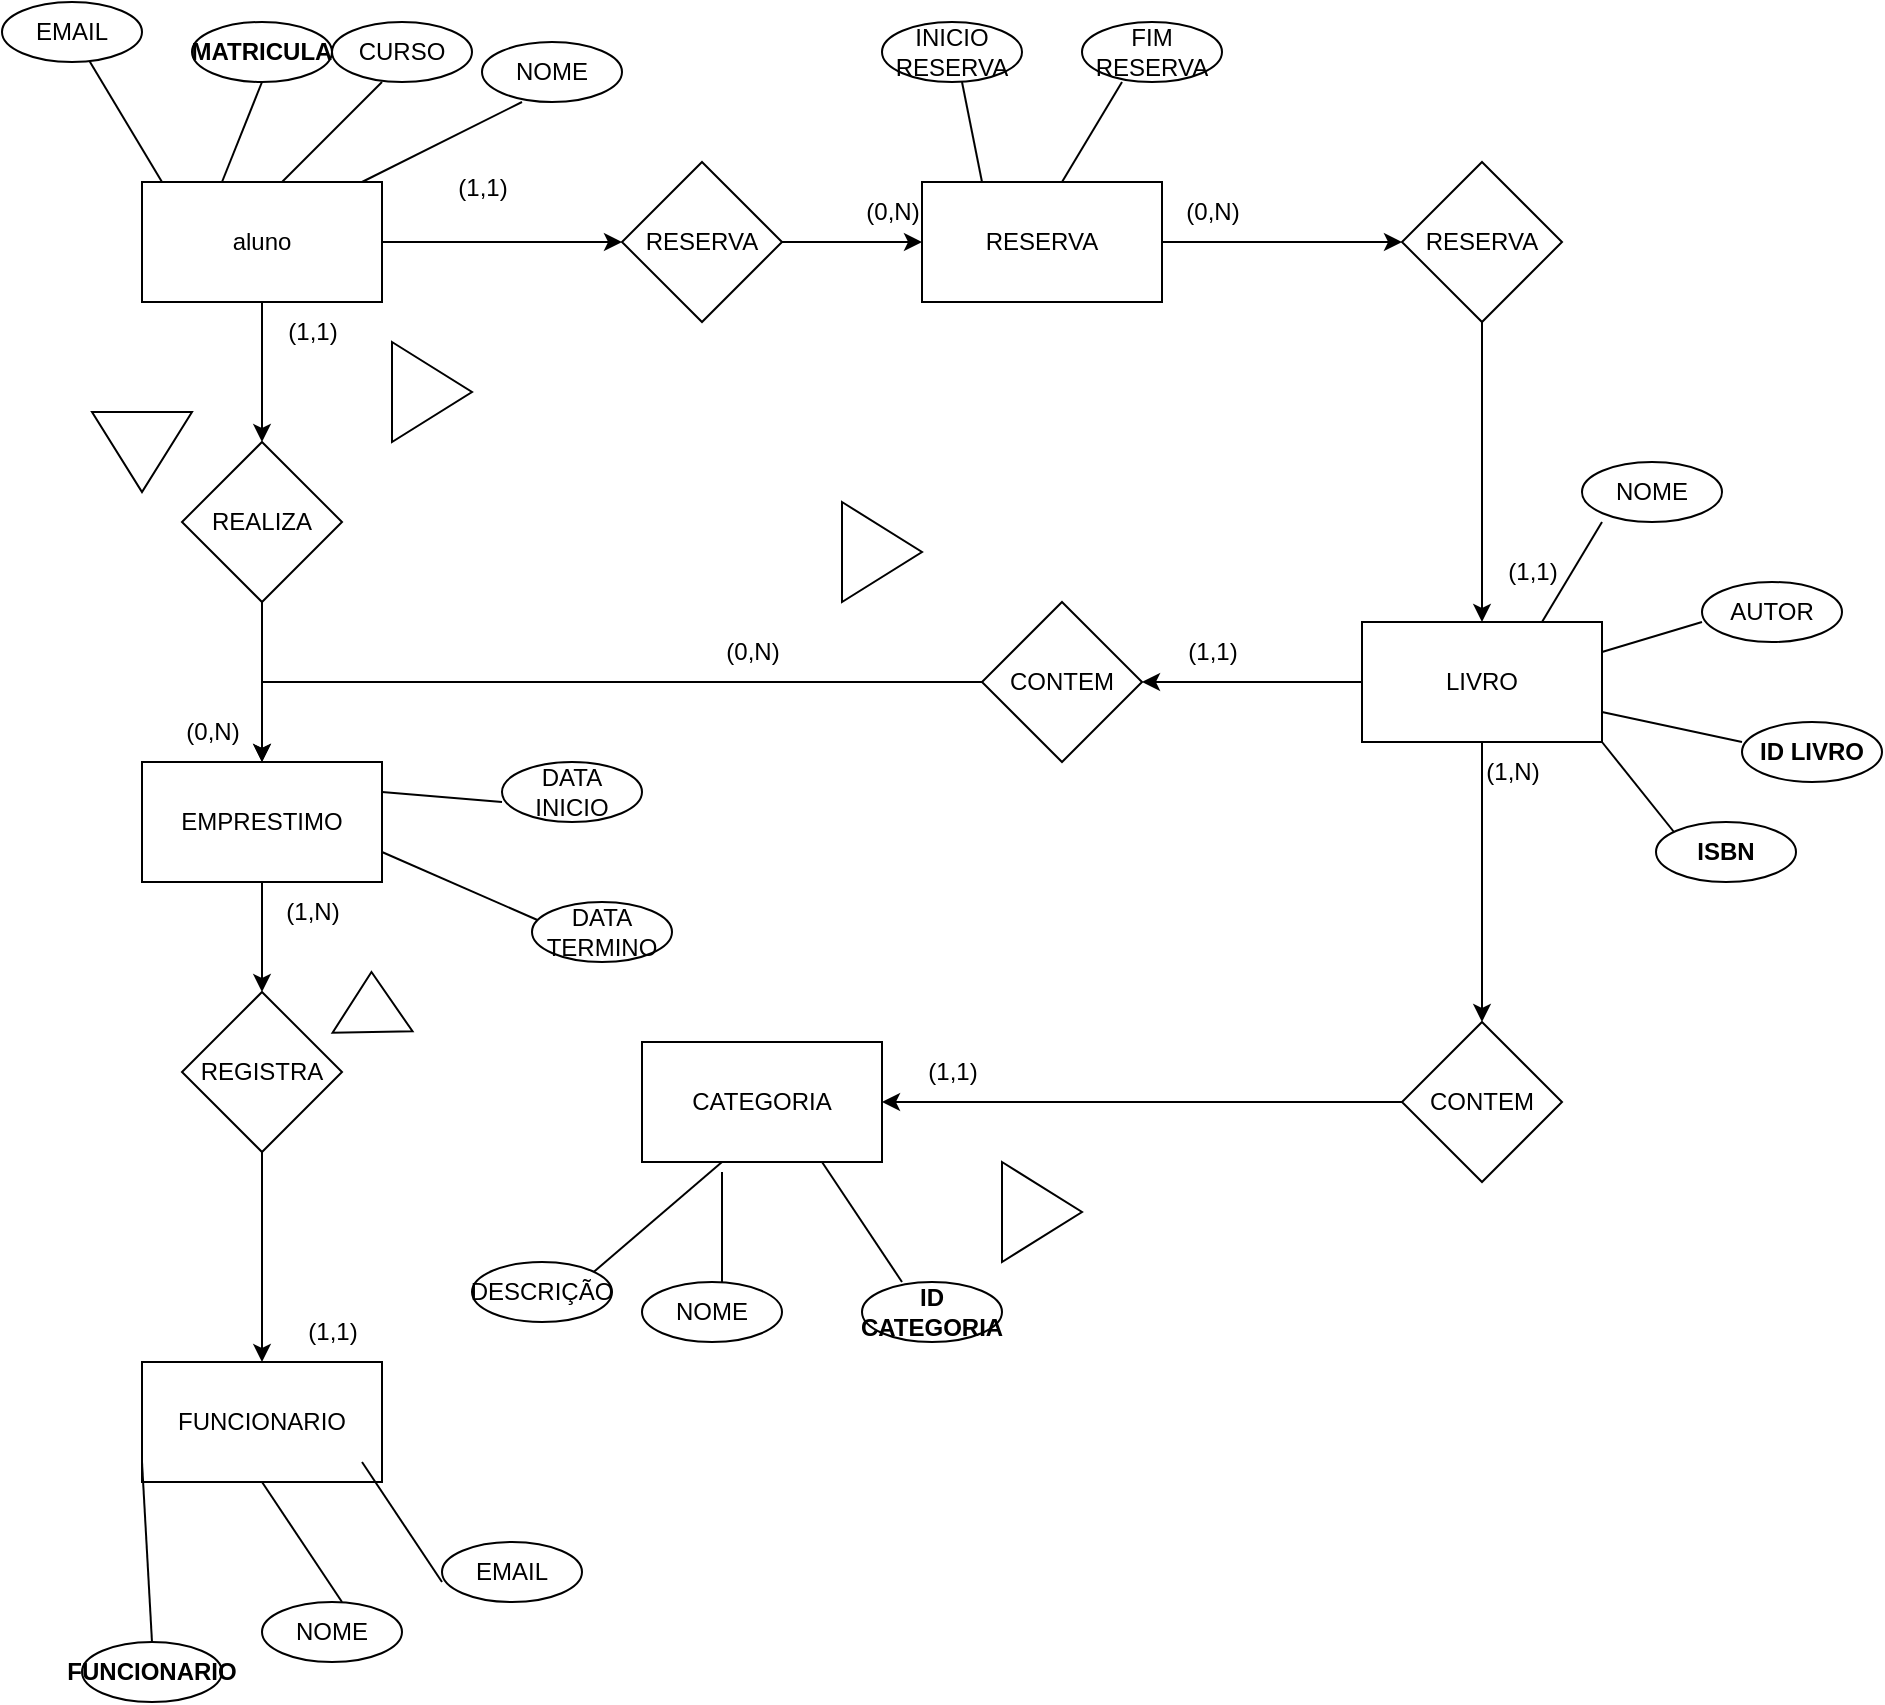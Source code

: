 <mxfile version="27.2.0" pages="2">
  <diagram name="Página-1" id="1ds28ULG4IEkJzkLkbB6">
    <mxGraphModel dx="1023" dy="742" grid="1" gridSize="10" guides="1" tooltips="1" connect="1" arrows="1" fold="1" page="1" pageScale="1" pageWidth="827" pageHeight="1169" math="0" shadow="0">
      <root>
        <mxCell id="0" />
        <mxCell id="1" parent="0" />
        <mxCell id="ivbIRq-EEPFjOoGOeym_-14" value="" style="edgeStyle=orthogonalEdgeStyle;rounded=0;orthogonalLoop=1;jettySize=auto;html=1;" parent="1" source="ivbIRq-EEPFjOoGOeym_-1" target="ivbIRq-EEPFjOoGOeym_-13" edge="1">
          <mxGeometry relative="1" as="geometry" />
        </mxCell>
        <mxCell id="ivbIRq-EEPFjOoGOeym_-20" value="" style="edgeStyle=orthogonalEdgeStyle;rounded=0;orthogonalLoop=1;jettySize=auto;html=1;" parent="1" source="ivbIRq-EEPFjOoGOeym_-1" target="ivbIRq-EEPFjOoGOeym_-19" edge="1">
          <mxGeometry relative="1" as="geometry" />
        </mxCell>
        <mxCell id="ivbIRq-EEPFjOoGOeym_-1" value="LIVRO" style="rounded=0;whiteSpace=wrap;html=1;" parent="1" vertex="1">
          <mxGeometry x="680" y="320" width="120" height="60" as="geometry" />
        </mxCell>
        <mxCell id="ivbIRq-EEPFjOoGOeym_-17" value="" style="edgeStyle=orthogonalEdgeStyle;rounded=0;orthogonalLoop=1;jettySize=auto;html=1;" parent="1" source="ivbIRq-EEPFjOoGOeym_-2" target="ivbIRq-EEPFjOoGOeym_-16" edge="1">
          <mxGeometry relative="1" as="geometry" />
        </mxCell>
        <mxCell id="ivbIRq-EEPFjOoGOeym_-2" value="EMPRESTIMO" style="rounded=0;whiteSpace=wrap;html=1;" parent="1" vertex="1">
          <mxGeometry x="70" y="390" width="120" height="60" as="geometry" />
        </mxCell>
        <mxCell id="ivbIRq-EEPFjOoGOeym_-3" value="CATEGORIA" style="rounded=0;whiteSpace=wrap;html=1;" parent="1" vertex="1">
          <mxGeometry x="320" y="530" width="120" height="60" as="geometry" />
        </mxCell>
        <mxCell id="ivbIRq-EEPFjOoGOeym_-4" value="FUNCIONARIO" style="rounded=0;whiteSpace=wrap;html=1;" parent="1" vertex="1">
          <mxGeometry x="70" y="690" width="120" height="60" as="geometry" />
        </mxCell>
        <mxCell id="ivbIRq-EEPFjOoGOeym_-11" value="" style="edgeStyle=orthogonalEdgeStyle;rounded=0;orthogonalLoop=1;jettySize=auto;html=1;" parent="1" source="ivbIRq-EEPFjOoGOeym_-5" target="ivbIRq-EEPFjOoGOeym_-10" edge="1">
          <mxGeometry relative="1" as="geometry" />
        </mxCell>
        <mxCell id="ivbIRq-EEPFjOoGOeym_-5" value="RESERVA" style="rounded=0;whiteSpace=wrap;html=1;" parent="1" vertex="1">
          <mxGeometry x="460" y="100" width="120" height="60" as="geometry" />
        </mxCell>
        <mxCell id="ivbIRq-EEPFjOoGOeym_-8" value="" style="edgeStyle=orthogonalEdgeStyle;rounded=0;orthogonalLoop=1;jettySize=auto;html=1;" parent="1" source="ivbIRq-EEPFjOoGOeym_-6" target="ivbIRq-EEPFjOoGOeym_-7" edge="1">
          <mxGeometry relative="1" as="geometry" />
        </mxCell>
        <mxCell id="ivbIRq-EEPFjOoGOeym_-26" value="" style="edgeStyle=orthogonalEdgeStyle;rounded=0;orthogonalLoop=1;jettySize=auto;html=1;" parent="1" source="ivbIRq-EEPFjOoGOeym_-6" target="ivbIRq-EEPFjOoGOeym_-25" edge="1">
          <mxGeometry relative="1" as="geometry" />
        </mxCell>
        <mxCell id="ivbIRq-EEPFjOoGOeym_-6" value="aluno" style="rounded=0;whiteSpace=wrap;html=1;" parent="1" vertex="1">
          <mxGeometry x="70" y="100" width="120" height="60" as="geometry" />
        </mxCell>
        <mxCell id="ivbIRq-EEPFjOoGOeym_-9" value="" style="edgeStyle=orthogonalEdgeStyle;rounded=0;orthogonalLoop=1;jettySize=auto;html=1;" parent="1" source="ivbIRq-EEPFjOoGOeym_-7" target="ivbIRq-EEPFjOoGOeym_-5" edge="1">
          <mxGeometry relative="1" as="geometry" />
        </mxCell>
        <mxCell id="ivbIRq-EEPFjOoGOeym_-7" value="RESERVA" style="rhombus;whiteSpace=wrap;html=1;rounded=0;" parent="1" vertex="1">
          <mxGeometry x="310" y="90" width="80" height="80" as="geometry" />
        </mxCell>
        <mxCell id="ivbIRq-EEPFjOoGOeym_-12" value="" style="edgeStyle=orthogonalEdgeStyle;rounded=0;orthogonalLoop=1;jettySize=auto;html=1;" parent="1" source="ivbIRq-EEPFjOoGOeym_-10" target="ivbIRq-EEPFjOoGOeym_-1" edge="1">
          <mxGeometry relative="1" as="geometry" />
        </mxCell>
        <mxCell id="ivbIRq-EEPFjOoGOeym_-10" value="RESERVA" style="rhombus;whiteSpace=wrap;html=1;rounded=0;" parent="1" vertex="1">
          <mxGeometry x="700" y="90" width="80" height="80" as="geometry" />
        </mxCell>
        <mxCell id="ivbIRq-EEPFjOoGOeym_-15" value="" style="edgeStyle=orthogonalEdgeStyle;rounded=0;orthogonalLoop=1;jettySize=auto;html=1;" parent="1" source="ivbIRq-EEPFjOoGOeym_-13" target="ivbIRq-EEPFjOoGOeym_-2" edge="1">
          <mxGeometry relative="1" as="geometry">
            <Array as="points">
              <mxPoint x="520" y="350" />
              <mxPoint x="130" y="350" />
            </Array>
          </mxGeometry>
        </mxCell>
        <mxCell id="ivbIRq-EEPFjOoGOeym_-13" value="CONTEM" style="rhombus;whiteSpace=wrap;html=1;rounded=0;" parent="1" vertex="1">
          <mxGeometry x="490" y="310" width="80" height="80" as="geometry" />
        </mxCell>
        <mxCell id="ivbIRq-EEPFjOoGOeym_-18" value="" style="edgeStyle=orthogonalEdgeStyle;rounded=0;orthogonalLoop=1;jettySize=auto;html=1;" parent="1" source="ivbIRq-EEPFjOoGOeym_-16" target="ivbIRq-EEPFjOoGOeym_-4" edge="1">
          <mxGeometry relative="1" as="geometry" />
        </mxCell>
        <mxCell id="ivbIRq-EEPFjOoGOeym_-16" value="REGISTRA" style="rhombus;whiteSpace=wrap;html=1;rounded=0;" parent="1" vertex="1">
          <mxGeometry x="90" y="505" width="80" height="80" as="geometry" />
        </mxCell>
        <mxCell id="ivbIRq-EEPFjOoGOeym_-21" value="" style="edgeStyle=orthogonalEdgeStyle;rounded=0;orthogonalLoop=1;jettySize=auto;html=1;" parent="1" source="ivbIRq-EEPFjOoGOeym_-19" target="ivbIRq-EEPFjOoGOeym_-3" edge="1">
          <mxGeometry relative="1" as="geometry" />
        </mxCell>
        <mxCell id="ivbIRq-EEPFjOoGOeym_-19" value="CONTEM" style="rhombus;whiteSpace=wrap;html=1;rounded=0;" parent="1" vertex="1">
          <mxGeometry x="700" y="520" width="80" height="80" as="geometry" />
        </mxCell>
        <mxCell id="ivbIRq-EEPFjOoGOeym_-22" value="(1,1)" style="text;html=1;align=center;verticalAlign=middle;resizable=0;points=[];autosize=1;strokeColor=none;fillColor=none;" parent="1" vertex="1">
          <mxGeometry x="215" y="88" width="50" height="30" as="geometry" />
        </mxCell>
        <mxCell id="ivbIRq-EEPFjOoGOeym_-27" value="" style="edgeStyle=orthogonalEdgeStyle;rounded=0;orthogonalLoop=1;jettySize=auto;html=1;" parent="1" source="ivbIRq-EEPFjOoGOeym_-25" target="ivbIRq-EEPFjOoGOeym_-2" edge="1">
          <mxGeometry relative="1" as="geometry" />
        </mxCell>
        <mxCell id="ivbIRq-EEPFjOoGOeym_-25" value="REALIZA" style="rhombus;whiteSpace=wrap;html=1;rounded=0;" parent="1" vertex="1">
          <mxGeometry x="90" y="230" width="80" height="80" as="geometry" />
        </mxCell>
        <mxCell id="ivbIRq-EEPFjOoGOeym_-28" value="(1,1)" style="text;html=1;align=center;verticalAlign=middle;resizable=0;points=[];autosize=1;strokeColor=none;fillColor=none;" parent="1" vertex="1">
          <mxGeometry x="740" y="280" width="50" height="30" as="geometry" />
        </mxCell>
        <mxCell id="ivbIRq-EEPFjOoGOeym_-29" value="(1,1)" style="text;html=1;align=center;verticalAlign=middle;resizable=0;points=[];autosize=1;strokeColor=none;fillColor=none;" parent="1" vertex="1">
          <mxGeometry x="580" y="320" width="50" height="30" as="geometry" />
        </mxCell>
        <mxCell id="ivbIRq-EEPFjOoGOeym_-30" value="(1,1)" style="text;html=1;align=center;verticalAlign=middle;resizable=0;points=[];autosize=1;strokeColor=none;fillColor=none;" parent="1" vertex="1">
          <mxGeometry x="140" y="660" width="50" height="30" as="geometry" />
        </mxCell>
        <mxCell id="ivbIRq-EEPFjOoGOeym_-31" value="(1,1)" style="text;html=1;align=center;verticalAlign=middle;resizable=0;points=[];autosize=1;strokeColor=none;fillColor=none;" parent="1" vertex="1">
          <mxGeometry x="450" y="530" width="50" height="30" as="geometry" />
        </mxCell>
        <mxCell id="ivbIRq-EEPFjOoGOeym_-32" value="(1,N)" style="text;html=1;align=center;verticalAlign=middle;resizable=0;points=[];autosize=1;strokeColor=none;fillColor=none;" parent="1" vertex="1">
          <mxGeometry x="130" y="450" width="50" height="30" as="geometry" />
        </mxCell>
        <mxCell id="ivbIRq-EEPFjOoGOeym_-33" value="(1,N)" style="text;html=1;align=center;verticalAlign=middle;resizable=0;points=[];autosize=1;strokeColor=none;fillColor=none;" parent="1" vertex="1">
          <mxGeometry x="730" y="380" width="50" height="30" as="geometry" />
        </mxCell>
        <mxCell id="ivbIRq-EEPFjOoGOeym_-35" value="(0,N)" style="text;html=1;align=center;verticalAlign=middle;resizable=0;points=[];autosize=1;strokeColor=none;fillColor=none;" parent="1" vertex="1">
          <mxGeometry x="580" y="100" width="50" height="30" as="geometry" />
        </mxCell>
        <mxCell id="ivbIRq-EEPFjOoGOeym_-36" value="(0,N)" style="text;html=1;align=center;verticalAlign=middle;resizable=0;points=[];autosize=1;strokeColor=none;fillColor=none;" parent="1" vertex="1">
          <mxGeometry x="420" y="100" width="50" height="30" as="geometry" />
        </mxCell>
        <mxCell id="ivbIRq-EEPFjOoGOeym_-37" value="(0,N)" style="text;html=1;align=center;verticalAlign=middle;resizable=0;points=[];autosize=1;strokeColor=none;fillColor=none;" parent="1" vertex="1">
          <mxGeometry x="350" y="320" width="50" height="30" as="geometry" />
        </mxCell>
        <mxCell id="ivbIRq-EEPFjOoGOeym_-38" value="(0,N)" style="text;html=1;align=center;verticalAlign=middle;resizable=0;points=[];autosize=1;strokeColor=none;fillColor=none;" parent="1" vertex="1">
          <mxGeometry x="80" y="360" width="50" height="30" as="geometry" />
        </mxCell>
        <mxCell id="ivbIRq-EEPFjOoGOeym_-40" value="(1,1)" style="text;html=1;align=center;verticalAlign=middle;resizable=0;points=[];autosize=1;strokeColor=none;fillColor=none;" parent="1" vertex="1">
          <mxGeometry x="130" y="160" width="50" height="30" as="geometry" />
        </mxCell>
        <mxCell id="ivbIRq-EEPFjOoGOeym_-42" value="" style="endArrow=none;html=1;rounded=0;" parent="1" target="ivbIRq-EEPFjOoGOeym_-47" edge="1">
          <mxGeometry width="50" height="50" relative="1" as="geometry">
            <mxPoint x="80" y="100" as="sourcePoint" />
            <mxPoint x="60" y="50" as="targetPoint" />
          </mxGeometry>
        </mxCell>
        <mxCell id="ivbIRq-EEPFjOoGOeym_-43" value="" style="endArrow=none;html=1;rounded=0;" parent="1" edge="1">
          <mxGeometry width="50" height="50" relative="1" as="geometry">
            <mxPoint x="110" y="100" as="sourcePoint" />
            <mxPoint x="130" y="50" as="targetPoint" />
            <Array as="points">
              <mxPoint x="130" y="50" />
            </Array>
          </mxGeometry>
        </mxCell>
        <mxCell id="ivbIRq-EEPFjOoGOeym_-44" value="" style="endArrow=none;html=1;rounded=0;" parent="1" edge="1">
          <mxGeometry width="50" height="50" relative="1" as="geometry">
            <mxPoint x="140" y="100" as="sourcePoint" />
            <mxPoint x="190" y="50" as="targetPoint" />
          </mxGeometry>
        </mxCell>
        <mxCell id="ivbIRq-EEPFjOoGOeym_-46" value="" style="endArrow=none;html=1;rounded=0;" parent="1" edge="1">
          <mxGeometry width="50" height="50" relative="1" as="geometry">
            <mxPoint x="180" y="100" as="sourcePoint" />
            <mxPoint x="260" y="60" as="targetPoint" />
          </mxGeometry>
        </mxCell>
        <mxCell id="ivbIRq-EEPFjOoGOeym_-47" value="EMAIL" style="ellipse;whiteSpace=wrap;html=1;" parent="1" vertex="1">
          <mxGeometry y="10" width="70" height="30" as="geometry" />
        </mxCell>
        <mxCell id="ivbIRq-EEPFjOoGOeym_-48" value="&lt;b style=&quot;background-color: light-dark(transparent, rgb(8, 8, 8));&quot;&gt;MATRICULA&lt;/b&gt;" style="ellipse;whiteSpace=wrap;html=1;fillColor=light-dark(#FFFFFF,#FFFF66);" parent="1" vertex="1">
          <mxGeometry x="95" y="20" width="70" height="30" as="geometry" />
        </mxCell>
        <mxCell id="ivbIRq-EEPFjOoGOeym_-49" value="CURSO" style="ellipse;whiteSpace=wrap;html=1;" parent="1" vertex="1">
          <mxGeometry x="165" y="20" width="70" height="30" as="geometry" />
        </mxCell>
        <mxCell id="ivbIRq-EEPFjOoGOeym_-50" value="NOME" style="ellipse;whiteSpace=wrap;html=1;" parent="1" vertex="1">
          <mxGeometry x="240" y="30" width="70" height="30" as="geometry" />
        </mxCell>
        <mxCell id="ivbIRq-EEPFjOoGOeym_-51" value="" style="endArrow=none;html=1;rounded=0;" parent="1" edge="1">
          <mxGeometry width="50" height="50" relative="1" as="geometry">
            <mxPoint x="490" y="100" as="sourcePoint" />
            <mxPoint x="480" y="50" as="targetPoint" />
          </mxGeometry>
        </mxCell>
        <mxCell id="ivbIRq-EEPFjOoGOeym_-52" value="" style="endArrow=none;html=1;rounded=0;" parent="1" edge="1">
          <mxGeometry width="50" height="50" relative="1" as="geometry">
            <mxPoint x="530" y="100" as="sourcePoint" />
            <mxPoint x="560" y="50" as="targetPoint" />
          </mxGeometry>
        </mxCell>
        <mxCell id="ivbIRq-EEPFjOoGOeym_-53" value="INICIO RESERVA" style="ellipse;whiteSpace=wrap;html=1;" parent="1" vertex="1">
          <mxGeometry x="440" y="20" width="70" height="30" as="geometry" />
        </mxCell>
        <mxCell id="ivbIRq-EEPFjOoGOeym_-54" value="FIM RESERVA" style="ellipse;whiteSpace=wrap;html=1;" parent="1" vertex="1">
          <mxGeometry x="540" y="20" width="70" height="30" as="geometry" />
        </mxCell>
        <mxCell id="ivbIRq-EEPFjOoGOeym_-55" value="" style="endArrow=none;html=1;rounded=0;" parent="1" edge="1">
          <mxGeometry width="50" height="50" relative="1" as="geometry">
            <mxPoint x="770" y="320" as="sourcePoint" />
            <mxPoint x="800" y="270" as="targetPoint" />
          </mxGeometry>
        </mxCell>
        <mxCell id="ivbIRq-EEPFjOoGOeym_-56" value="" style="endArrow=none;html=1;rounded=0;exitX=1;exitY=0.25;exitDx=0;exitDy=0;" parent="1" source="ivbIRq-EEPFjOoGOeym_-1" edge="1">
          <mxGeometry width="50" height="50" relative="1" as="geometry">
            <mxPoint x="810" y="340" as="sourcePoint" />
            <mxPoint x="850" y="320" as="targetPoint" />
          </mxGeometry>
        </mxCell>
        <mxCell id="ivbIRq-EEPFjOoGOeym_-57" value="" style="endArrow=none;html=1;rounded=0;exitX=1;exitY=0.75;exitDx=0;exitDy=0;" parent="1" source="ivbIRq-EEPFjOoGOeym_-1" edge="1">
          <mxGeometry width="50" height="50" relative="1" as="geometry">
            <mxPoint x="840" y="430" as="sourcePoint" />
            <mxPoint x="870" y="380" as="targetPoint" />
          </mxGeometry>
        </mxCell>
        <mxCell id="ivbIRq-EEPFjOoGOeym_-58" value="" style="endArrow=none;html=1;rounded=0;entryX=1;entryY=1;entryDx=0;entryDy=0;" parent="1" target="ivbIRq-EEPFjOoGOeym_-1" edge="1">
          <mxGeometry width="50" height="50" relative="1" as="geometry">
            <mxPoint x="840" y="430" as="sourcePoint" />
            <mxPoint x="820" y="380" as="targetPoint" />
          </mxGeometry>
        </mxCell>
        <mxCell id="ivbIRq-EEPFjOoGOeym_-59" value="NOME" style="ellipse;whiteSpace=wrap;html=1;" parent="1" vertex="1">
          <mxGeometry x="790" y="240" width="70" height="30" as="geometry" />
        </mxCell>
        <mxCell id="ivbIRq-EEPFjOoGOeym_-60" value="AUTOR" style="ellipse;whiteSpace=wrap;html=1;" parent="1" vertex="1">
          <mxGeometry x="850" y="300" width="70" height="30" as="geometry" />
        </mxCell>
        <mxCell id="ivbIRq-EEPFjOoGOeym_-62" value="&lt;b style=&quot;background-color: light-dark(transparent, rgb(8, 8, 8));&quot;&gt;ID LIVRO&lt;/b&gt;" style="ellipse;whiteSpace=wrap;html=1;fillColor=light-dark(#FFFFFF,#FFFF66);" parent="1" vertex="1">
          <mxGeometry x="870" y="370" width="70" height="30" as="geometry" />
        </mxCell>
        <mxCell id="ivbIRq-EEPFjOoGOeym_-63" value="&lt;b style=&quot;background-color: light-dark(transparent, rgb(8, 8, 8));&quot;&gt;ISBN&lt;/b&gt;" style="ellipse;whiteSpace=wrap;html=1;fillColor=light-dark(#FFFFFF,#FFFF66);" parent="1" vertex="1">
          <mxGeometry x="827" y="420" width="70" height="30" as="geometry" />
        </mxCell>
        <mxCell id="ivbIRq-EEPFjOoGOeym_-64" value="&lt;b style=&quot;background-color: light-dark(transparent, rgb(8, 8, 8));&quot;&gt;ID CATEGORIA&lt;/b&gt;" style="ellipse;whiteSpace=wrap;html=1;fillColor=light-dark(#FFFFFF,#FFFF66);" parent="1" vertex="1">
          <mxGeometry x="430" y="650" width="70" height="30" as="geometry" />
        </mxCell>
        <mxCell id="ivbIRq-EEPFjOoGOeym_-65" value="" style="endArrow=none;html=1;rounded=0;exitX=1;exitY=0.75;exitDx=0;exitDy=0;" parent="1" edge="1">
          <mxGeometry width="50" height="50" relative="1" as="geometry">
            <mxPoint x="410" y="590" as="sourcePoint" />
            <mxPoint x="450" y="650" as="targetPoint" />
          </mxGeometry>
        </mxCell>
        <mxCell id="ivbIRq-EEPFjOoGOeym_-66" style="edgeStyle=orthogonalEdgeStyle;rounded=0;orthogonalLoop=1;jettySize=auto;html=1;exitX=0.5;exitY=1;exitDx=0;exitDy=0;" parent="1" source="ivbIRq-EEPFjOoGOeym_-64" target="ivbIRq-EEPFjOoGOeym_-64" edge="1">
          <mxGeometry relative="1" as="geometry" />
        </mxCell>
        <mxCell id="ivbIRq-EEPFjOoGOeym_-67" value="" style="endArrow=none;html=1;rounded=0;exitX=1;exitY=0.25;exitDx=0;exitDy=0;" parent="1" edge="1">
          <mxGeometry width="50" height="50" relative="1" as="geometry">
            <mxPoint x="360" y="595" as="sourcePoint" />
            <mxPoint x="360" y="650" as="targetPoint" />
          </mxGeometry>
        </mxCell>
        <mxCell id="ivbIRq-EEPFjOoGOeym_-68" value="" style="endArrow=none;html=1;rounded=0;" parent="1" edge="1">
          <mxGeometry width="50" height="50" relative="1" as="geometry">
            <mxPoint x="290" y="650" as="sourcePoint" />
            <mxPoint x="360" y="590" as="targetPoint" />
          </mxGeometry>
        </mxCell>
        <mxCell id="ivbIRq-EEPFjOoGOeym_-69" value="NOME" style="ellipse;whiteSpace=wrap;html=1;" parent="1" vertex="1">
          <mxGeometry x="320" y="650" width="70" height="30" as="geometry" />
        </mxCell>
        <mxCell id="ivbIRq-EEPFjOoGOeym_-70" value="DESCRIÇÃO" style="ellipse;whiteSpace=wrap;html=1;" parent="1" vertex="1">
          <mxGeometry x="235" y="640" width="70" height="30" as="geometry" />
        </mxCell>
        <mxCell id="ivbIRq-EEPFjOoGOeym_-71" value="" style="endArrow=none;html=1;rounded=0;exitX=1;exitY=0.25;exitDx=0;exitDy=0;" parent="1" source="ivbIRq-EEPFjOoGOeym_-2" edge="1">
          <mxGeometry width="50" height="50" relative="1" as="geometry">
            <mxPoint x="180" y="470" as="sourcePoint" />
            <mxPoint x="250" y="410" as="targetPoint" />
          </mxGeometry>
        </mxCell>
        <mxCell id="ivbIRq-EEPFjOoGOeym_-72" value="" style="endArrow=none;html=1;rounded=0;exitX=1;exitY=0.75;exitDx=0;exitDy=0;" parent="1" source="ivbIRq-EEPFjOoGOeym_-2" edge="1">
          <mxGeometry width="50" height="50" relative="1" as="geometry">
            <mxPoint x="200" y="490" as="sourcePoint" />
            <mxPoint x="270" y="470" as="targetPoint" />
          </mxGeometry>
        </mxCell>
        <mxCell id="ivbIRq-EEPFjOoGOeym_-73" value="DATA INICIO" style="ellipse;whiteSpace=wrap;html=1;" parent="1" vertex="1">
          <mxGeometry x="250" y="390" width="70" height="30" as="geometry" />
        </mxCell>
        <mxCell id="ivbIRq-EEPFjOoGOeym_-74" value="DATA TERMINO" style="ellipse;whiteSpace=wrap;html=1;" parent="1" vertex="1">
          <mxGeometry x="265" y="460" width="70" height="30" as="geometry" />
        </mxCell>
        <mxCell id="ivbIRq-EEPFjOoGOeym_-75" value="&lt;b style=&quot;background-color: light-dark(transparent, rgb(8, 8, 8));&quot;&gt;FUNCIONARIO&lt;/b&gt;" style="ellipse;whiteSpace=wrap;html=1;fillColor=light-dark(#FFFFFF,#FFFF66);" parent="1" vertex="1">
          <mxGeometry x="40" y="830" width="70" height="30" as="geometry" />
        </mxCell>
        <mxCell id="ivbIRq-EEPFjOoGOeym_-76" value="NOME" style="ellipse;whiteSpace=wrap;html=1;" parent="1" vertex="1">
          <mxGeometry x="130" y="810" width="70" height="30" as="geometry" />
        </mxCell>
        <mxCell id="ivbIRq-EEPFjOoGOeym_-77" value="EMAIL" style="ellipse;whiteSpace=wrap;html=1;" parent="1" vertex="1">
          <mxGeometry x="220" y="780" width="70" height="30" as="geometry" />
        </mxCell>
        <mxCell id="ivbIRq-EEPFjOoGOeym_-78" value="" style="endArrow=none;html=1;rounded=0;exitX=1;exitY=0.75;exitDx=0;exitDy=0;" parent="1" edge="1">
          <mxGeometry width="50" height="50" relative="1" as="geometry">
            <mxPoint x="180" y="740" as="sourcePoint" />
            <mxPoint x="220" y="800" as="targetPoint" />
          </mxGeometry>
        </mxCell>
        <mxCell id="ivbIRq-EEPFjOoGOeym_-79" value="" style="endArrow=none;html=1;rounded=0;exitX=1;exitY=0.75;exitDx=0;exitDy=0;" parent="1" edge="1">
          <mxGeometry width="50" height="50" relative="1" as="geometry">
            <mxPoint x="130" y="750" as="sourcePoint" />
            <mxPoint x="170" y="810" as="targetPoint" />
          </mxGeometry>
        </mxCell>
        <mxCell id="ivbIRq-EEPFjOoGOeym_-80" value="" style="endArrow=none;html=1;rounded=0;exitX=1;exitY=0.75;exitDx=0;exitDy=0;entryX=0.5;entryY=0;entryDx=0;entryDy=0;" parent="1" target="ivbIRq-EEPFjOoGOeym_-75" edge="1">
          <mxGeometry width="50" height="50" relative="1" as="geometry">
            <mxPoint x="70" y="740" as="sourcePoint" />
            <mxPoint x="110" y="800" as="targetPoint" />
          </mxGeometry>
        </mxCell>
        <mxCell id="ivbIRq-EEPFjOoGOeym_-81" value="" style="triangle;whiteSpace=wrap;html=1;rotation=90;" parent="1" vertex="1">
          <mxGeometry x="50" y="210" width="40" height="50" as="geometry" />
        </mxCell>
        <mxCell id="ivbIRq-EEPFjOoGOeym_-82" value="" style="triangle;whiteSpace=wrap;html=1;rotation=0;" parent="1" vertex="1">
          <mxGeometry x="195" y="180" width="40" height="50" as="geometry" />
        </mxCell>
        <mxCell id="ivbIRq-EEPFjOoGOeym_-83" value="" style="triangle;whiteSpace=wrap;html=1;rotation=0;" parent="1" vertex="1">
          <mxGeometry x="420" y="260" width="40" height="50" as="geometry" />
        </mxCell>
        <mxCell id="ivbIRq-EEPFjOoGOeym_-84" value="" style="triangle;whiteSpace=wrap;html=1;rotation=-91;" parent="1" vertex="1">
          <mxGeometry x="170" y="490" width="30" height="40" as="geometry" />
        </mxCell>
        <mxCell id="ivbIRq-EEPFjOoGOeym_-85" value="" style="triangle;whiteSpace=wrap;html=1;rotation=0;" parent="1" vertex="1">
          <mxGeometry x="500" y="590" width="40" height="50" as="geometry" />
        </mxCell>
      </root>
    </mxGraphModel>
  </diagram>
  <diagram id="Evqh-hRopZGO765ezvWT" name="Página-2">
    <mxGraphModel dx="784" dy="742" grid="1" gridSize="10" guides="1" tooltips="1" connect="1" arrows="1" fold="1" page="1" pageScale="1" pageWidth="827" pageHeight="1169" math="0" shadow="0">
      <root>
        <mxCell id="0" />
        <mxCell id="1" parent="0" />
        <mxCell id="O671pm1vnd5rE1woO-lj-45" value="" style="rounded=0;whiteSpace=wrap;html=1;" vertex="1" parent="1">
          <mxGeometry x="53.5" y="160" width="586.5" height="415" as="geometry" />
        </mxCell>
        <mxCell id="O671pm1vnd5rE1woO-lj-1" value="" style="outlineConnect=0;dashed=0;verticalLabelPosition=bottom;verticalAlign=top;align=center;html=1;shape=mxgraph.aws3.cloud_2;fillColor=#F58534;gradientColor=none;" vertex="1" parent="1">
          <mxGeometry x="490" y="209" width="50" height="50" as="geometry" />
        </mxCell>
        <mxCell id="O671pm1vnd5rE1woO-lj-3" value="usuário" style="shape=umlActor;verticalLabelPosition=bottom;verticalAlign=top;html=1;outlineConnect=0;" vertex="1" parent="1">
          <mxGeometry x="97" y="740" width="30" height="60" as="geometry" />
        </mxCell>
        <mxCell id="O671pm1vnd5rE1woO-lj-5" value="" style="edgeStyle=orthogonalEdgeStyle;rounded=0;orthogonalLoop=1;jettySize=auto;html=1;endArrow=none;endFill=0;" edge="1" parent="1" source="O671pm1vnd5rE1woO-lj-4" target="O671pm1vnd5rE1woO-lj-3">
          <mxGeometry relative="1" as="geometry" />
        </mxCell>
        <mxCell id="O671pm1vnd5rE1woO-lj-6" value="LOGIN" style="edgeLabel;html=1;align=center;verticalAlign=middle;resizable=0;points=[];" vertex="1" connectable="0" parent="O671pm1vnd5rE1woO-lj-5">
          <mxGeometry x="0.065" y="3" relative="1" as="geometry">
            <mxPoint as="offset" />
          </mxGeometry>
        </mxCell>
        <mxCell id="O671pm1vnd5rE1woO-lj-29" value="" style="edgeStyle=orthogonalEdgeStyle;rounded=0;orthogonalLoop=1;jettySize=auto;html=1;endArrow=none;endFill=0;" edge="1" parent="1" source="O671pm1vnd5rE1woO-lj-30" target="O671pm1vnd5rE1woO-lj-28">
          <mxGeometry relative="1" as="geometry" />
        </mxCell>
        <mxCell id="O671pm1vnd5rE1woO-lj-4" value="" style="outlineConnect=0;dashed=0;verticalLabelPosition=bottom;verticalAlign=top;align=center;html=1;shape=mxgraph.aws3.management_console;fillColor=#F58534;gradientColor=none;" vertex="1" parent="1">
          <mxGeometry x="80.5" y="600" width="63" height="63" as="geometry" />
        </mxCell>
        <mxCell id="O671pm1vnd5rE1woO-lj-12" style="edgeStyle=orthogonalEdgeStyle;rounded=0;orthogonalLoop=1;jettySize=auto;html=1;endArrow=none;endFill=0;" edge="1" parent="1" source="O671pm1vnd5rE1woO-lj-9" target="O671pm1vnd5rE1woO-lj-11">
          <mxGeometry relative="1" as="geometry">
            <mxPoint x="170" y="195.5" as="sourcePoint" />
            <mxPoint x="390.5" y="196.5" as="targetPoint" />
          </mxGeometry>
        </mxCell>
        <mxCell id="O671pm1vnd5rE1woO-lj-13" value="ESCOLHA DO &lt;br&gt;ARQUIVO&amp;nbsp;&lt;br&gt;EM PDF PARA &lt;br&gt;DOWNLOAD" style="edgeLabel;html=1;align=center;verticalAlign=middle;resizable=0;points=[];" vertex="1" connectable="0" parent="O671pm1vnd5rE1woO-lj-12">
          <mxGeometry x="-0.272" y="-1" relative="1" as="geometry">
            <mxPoint x="23" as="offset" />
          </mxGeometry>
        </mxCell>
        <mxCell id="O671pm1vnd5rE1woO-lj-31" style="edgeStyle=orthogonalEdgeStyle;rounded=0;orthogonalLoop=1;jettySize=auto;html=1;endArrow=none;endFill=0;" edge="1" parent="1" source="O671pm1vnd5rE1woO-lj-32" target="O671pm1vnd5rE1woO-lj-28">
          <mxGeometry relative="1" as="geometry" />
        </mxCell>
        <mxCell id="O671pm1vnd5rE1woO-lj-9" value="" style="outlineConnect=0;dashed=0;verticalLabelPosition=bottom;verticalAlign=top;align=center;html=1;shape=mxgraph.aws3.lambda_function;fillColor=#F58534;gradientColor=none;" vertex="1" parent="1">
          <mxGeometry x="77.5" y="237" width="69" height="72" as="geometry" />
        </mxCell>
        <mxCell id="O671pm1vnd5rE1woO-lj-11" value="" style="sketch=0;pointerEvents=1;shadow=0;dashed=0;html=1;strokeColor=none;fillColor=#DF8C42;labelPosition=center;verticalLabelPosition=bottom;verticalAlign=top;align=center;outlineConnect=0;shape=mxgraph.veeam2.aws_s3;" vertex="1" parent="1">
          <mxGeometry x="276.5" y="239" width="70" height="70" as="geometry" />
        </mxCell>
        <mxCell id="O671pm1vnd5rE1woO-lj-16" value="LAMBDA" style="text;html=1;align=center;verticalAlign=middle;whiteSpace=wrap;rounded=0;" vertex="1" parent="1">
          <mxGeometry x="82" y="209" width="60" height="30" as="geometry" />
        </mxCell>
        <mxCell id="O671pm1vnd5rE1woO-lj-17" value="S3" style="text;html=1;align=center;verticalAlign=middle;whiteSpace=wrap;rounded=0;" vertex="1" parent="1">
          <mxGeometry x="281.5" y="209" width="60" height="30" as="geometry" />
        </mxCell>
        <mxCell id="O671pm1vnd5rE1woO-lj-19" style="edgeStyle=orthogonalEdgeStyle;rounded=0;orthogonalLoop=1;jettySize=auto;html=1;exitX=0.5;exitY=1;exitDx=0;exitDy=0;" edge="1" parent="1">
          <mxGeometry relative="1" as="geometry">
            <mxPoint x="215" y="330" as="sourcePoint" />
            <mxPoint x="215" y="330" as="targetPoint" />
          </mxGeometry>
        </mxCell>
        <mxCell id="O671pm1vnd5rE1woO-lj-38" style="edgeStyle=orthogonalEdgeStyle;rounded=0;orthogonalLoop=1;jettySize=auto;html=1;endArrow=none;endFill=0;" edge="1" parent="1" source="O671pm1vnd5rE1woO-lj-28" target="O671pm1vnd5rE1woO-lj-37">
          <mxGeometry relative="1" as="geometry" />
        </mxCell>
        <mxCell id="O671pm1vnd5rE1woO-lj-28" value="" style="points=[];aspect=fixed;html=1;align=center;shadow=0;dashed=0;fillColor=#FF6A00;strokeColor=none;shape=mxgraph.alibaba_cloud.pnvs_phone_number_verification_service;" vertex="1" parent="1">
          <mxGeometry x="87.23" y="430" width="49.53" height="70.1" as="geometry" />
        </mxCell>
        <mxCell id="O671pm1vnd5rE1woO-lj-33" value="" style="edgeStyle=orthogonalEdgeStyle;rounded=0;orthogonalLoop=1;jettySize=auto;html=1;endArrow=none;endFill=0;" edge="1" parent="1" source="O671pm1vnd5rE1woO-lj-9" target="O671pm1vnd5rE1woO-lj-32">
          <mxGeometry relative="1" as="geometry">
            <mxPoint x="112" y="162" as="sourcePoint" />
            <mxPoint x="112" y="320" as="targetPoint" />
          </mxGeometry>
        </mxCell>
        <mxCell id="O671pm1vnd5rE1woO-lj-32" value="NAVEGAR PELOS PDFs" style="text;html=1;align=center;verticalAlign=middle;whiteSpace=wrap;rounded=0;" vertex="1" parent="1">
          <mxGeometry x="82" y="370" width="60" height="30" as="geometry" />
        </mxCell>
        <mxCell id="O671pm1vnd5rE1woO-lj-35" value="PROJETO:&lt;br&gt;APLICATIVO DE PDFs DE CROCHE, ONDE O USUÁRIO PRECISA E PODE:&lt;br&gt;1- LOGAR NO APLICATIVO&lt;br&gt;2- PODE NAVEGAR PELO APLICATIVO&lt;br&gt;3- ESCOLHER A RECEITA DE PDFs QUE ELE DESEJA&amp;nbsp;&lt;br&gt;4- FAZER O DOWNLOAD." style="text;html=1;align=center;verticalAlign=middle;whiteSpace=wrap;rounded=0;" vertex="1" parent="1">
          <mxGeometry x="217.5" y="680" width="250" height="30" as="geometry" />
        </mxCell>
        <mxCell id="O671pm1vnd5rE1woO-lj-36" value="" style="edgeStyle=orthogonalEdgeStyle;rounded=0;orthogonalLoop=1;jettySize=auto;html=1;endArrow=none;endFill=0;" edge="1" parent="1" source="O671pm1vnd5rE1woO-lj-4" target="O671pm1vnd5rE1woO-lj-30">
          <mxGeometry relative="1" as="geometry">
            <mxPoint x="112" y="585" as="sourcePoint" />
            <mxPoint x="112" y="390" as="targetPoint" />
          </mxGeometry>
        </mxCell>
        <mxCell id="O671pm1vnd5rE1woO-lj-30" value="VERIFICADOR DE ACESSO" style="text;html=1;align=center;verticalAlign=middle;whiteSpace=wrap;rounded=0;" vertex="1" parent="1">
          <mxGeometry x="82" y="530" width="60" height="30" as="geometry" />
        </mxCell>
        <mxCell id="O671pm1vnd5rE1woO-lj-40" style="edgeStyle=orthogonalEdgeStyle;rounded=0;orthogonalLoop=1;jettySize=auto;html=1;endArrow=none;endFill=0;" edge="1" parent="1" source="O671pm1vnd5rE1woO-lj-37" target="O671pm1vnd5rE1woO-lj-39">
          <mxGeometry relative="1" as="geometry" />
        </mxCell>
        <mxCell id="O671pm1vnd5rE1woO-lj-42" value="" style="edgeStyle=orthogonalEdgeStyle;rounded=0;orthogonalLoop=1;jettySize=auto;html=1;endArrow=none;endFill=0;" edge="1" parent="1" source="O671pm1vnd5rE1woO-lj-37" target="O671pm1vnd5rE1woO-lj-11">
          <mxGeometry relative="1" as="geometry" />
        </mxCell>
        <mxCell id="O671pm1vnd5rE1woO-lj-37" value="EC2" style="outlineConnect=0;dashed=0;verticalLabelPosition=bottom;verticalAlign=top;align=center;html=1;shape=mxgraph.aws3.ec2;fillColor=#F58534;gradientColor=none;" vertex="1" parent="1">
          <mxGeometry x="273.25" y="418.55" width="76.5" height="93" as="geometry" />
        </mxCell>
        <mxCell id="O671pm1vnd5rE1woO-lj-39" value="EBS" style="outlineConnect=0;dashed=0;verticalLabelPosition=bottom;verticalAlign=top;align=center;html=1;shape=mxgraph.aws3.volume;fillColor=#E05243;gradientColor=none;" vertex="1" parent="1">
          <mxGeometry x="467.5" y="427.55" width="52.5" height="75" as="geometry" />
        </mxCell>
      </root>
    </mxGraphModel>
  </diagram>
</mxfile>
